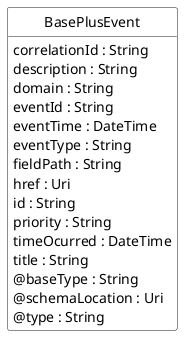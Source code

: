 @startuml
hide circle
hide methods
hide stereotype
show <<Enumeration>> stereotype
skinparam class {
   BackgroundColor<<Enumeration>> #E6F5F7
   BackgroundColor<<Ref>> #FFFFE0
   BackgroundColor<<Pivot>> #FFFFFFF
   BackgroundColor<<SimpleType>> #E2F0DA
   BackgroundColor #FCF2E3
}

class BasePlusEvent <<Pivot>> {
    correlationId : String
    description : String
    domain : String
    eventId : String
    eventTime : DateTime
    eventType : String
    fieldPath : String
    href : Uri
    id : String
    priority : String
    timeOcurred : DateTime
    title : String
    @baseType : String
    @schemaLocation : Uri
    @type : String
}


@enduml